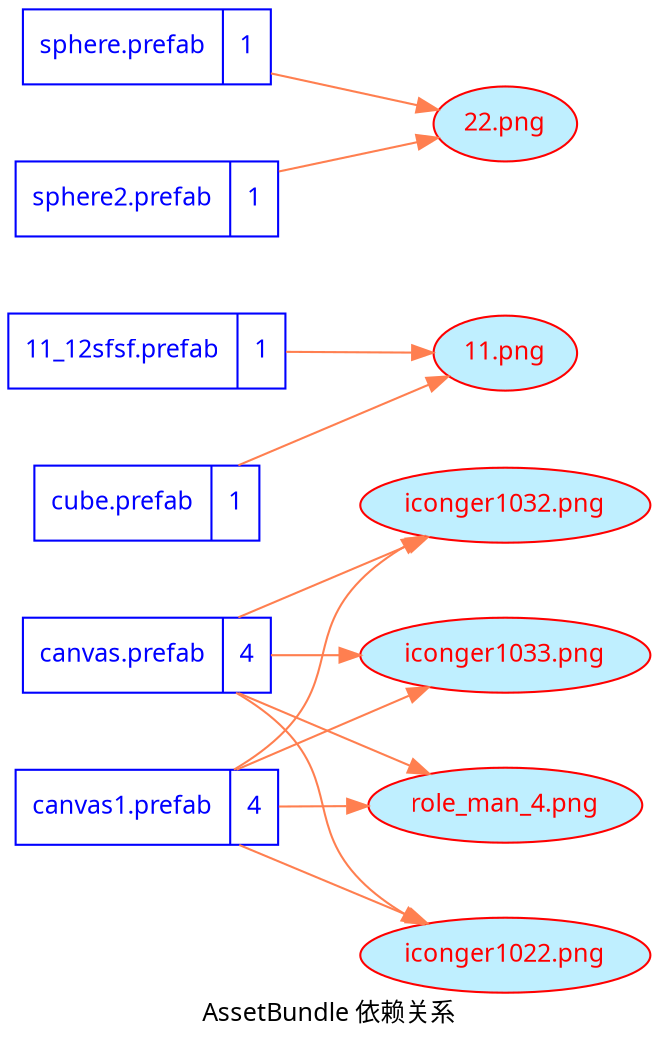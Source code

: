 digraph dep {
    fontname = "Microsoft YaHei";
    label = "AssetBundle 依赖关系"
    nodesep=0.5
    rankdir = "LR"
    fontsize = 12;
    node [ fontname = "Microsoft YaHei", fontsize = 12, shape = "record" color="skyblue"];
    edge [ fontname = "Microsoft YaHei", fontsize = 12 , color="coral"];
	"canvas.prefab" [color="blue", fontcolor="blue", label="{<f0> canvas.prefab |<f1> 4 }"]
	"canvas1.prefab" [color="blue", fontcolor="blue", label="{<f0> canvas1.prefab |<f1> 4 }"]
	"11_12sfsf.prefab" [color="blue", fontcolor="blue", label="{<f0> 11_12sfsf.prefab |<f1> 1 }"]
	"cube.prefab" [color="blue", fontcolor="blue", label="{<f0> cube.prefab |<f1> 1 }"]
	"sphere.prefab" [color="blue", fontcolor="blue", label="{<f0> sphere.prefab |<f1> 1 }"]
	"sphere2.prefab" [color="blue", fontcolor="blue", label="{<f0> sphere2.prefab |<f1> 1 }"]
	"role_man_4.png" [color="red", fontcolor="red", shape="ellipse", fillcolor="lightblue1", style="filled"]
	"iconger1022.png" [color="red", fontcolor="red", shape="ellipse", fillcolor="lightblue1", style="filled"]
	"iconger1032.png" [color="red", fontcolor="red", shape="ellipse", fillcolor="lightblue1", style="filled"]
	"iconger1033.png" [color="red", fontcolor="red", shape="ellipse", fillcolor="lightblue1", style="filled"]
	"11.png" [color="red", fontcolor="red", shape="ellipse", fillcolor="lightblue1", style="filled"]
	"22.png" [color="red", fontcolor="red", shape="ellipse", fillcolor="lightblue1", style="filled"]
	"canvas.prefab"->"role_man_4.png"
	"canvas.prefab"->"iconger1022.png"
	"canvas.prefab"->"iconger1032.png"
	"canvas.prefab"->"iconger1033.png"

	"canvas1.prefab"->"role_man_4.png"
	"canvas1.prefab"->"iconger1022.png"
	"canvas1.prefab"->"iconger1032.png"
	"canvas1.prefab"->"iconger1033.png"

	"11_12sfsf.prefab"->"11.png"

	"cube.prefab"->"11.png"

	"sphere.prefab"->"22.png"

	"sphere2.prefab"->"22.png"







}

